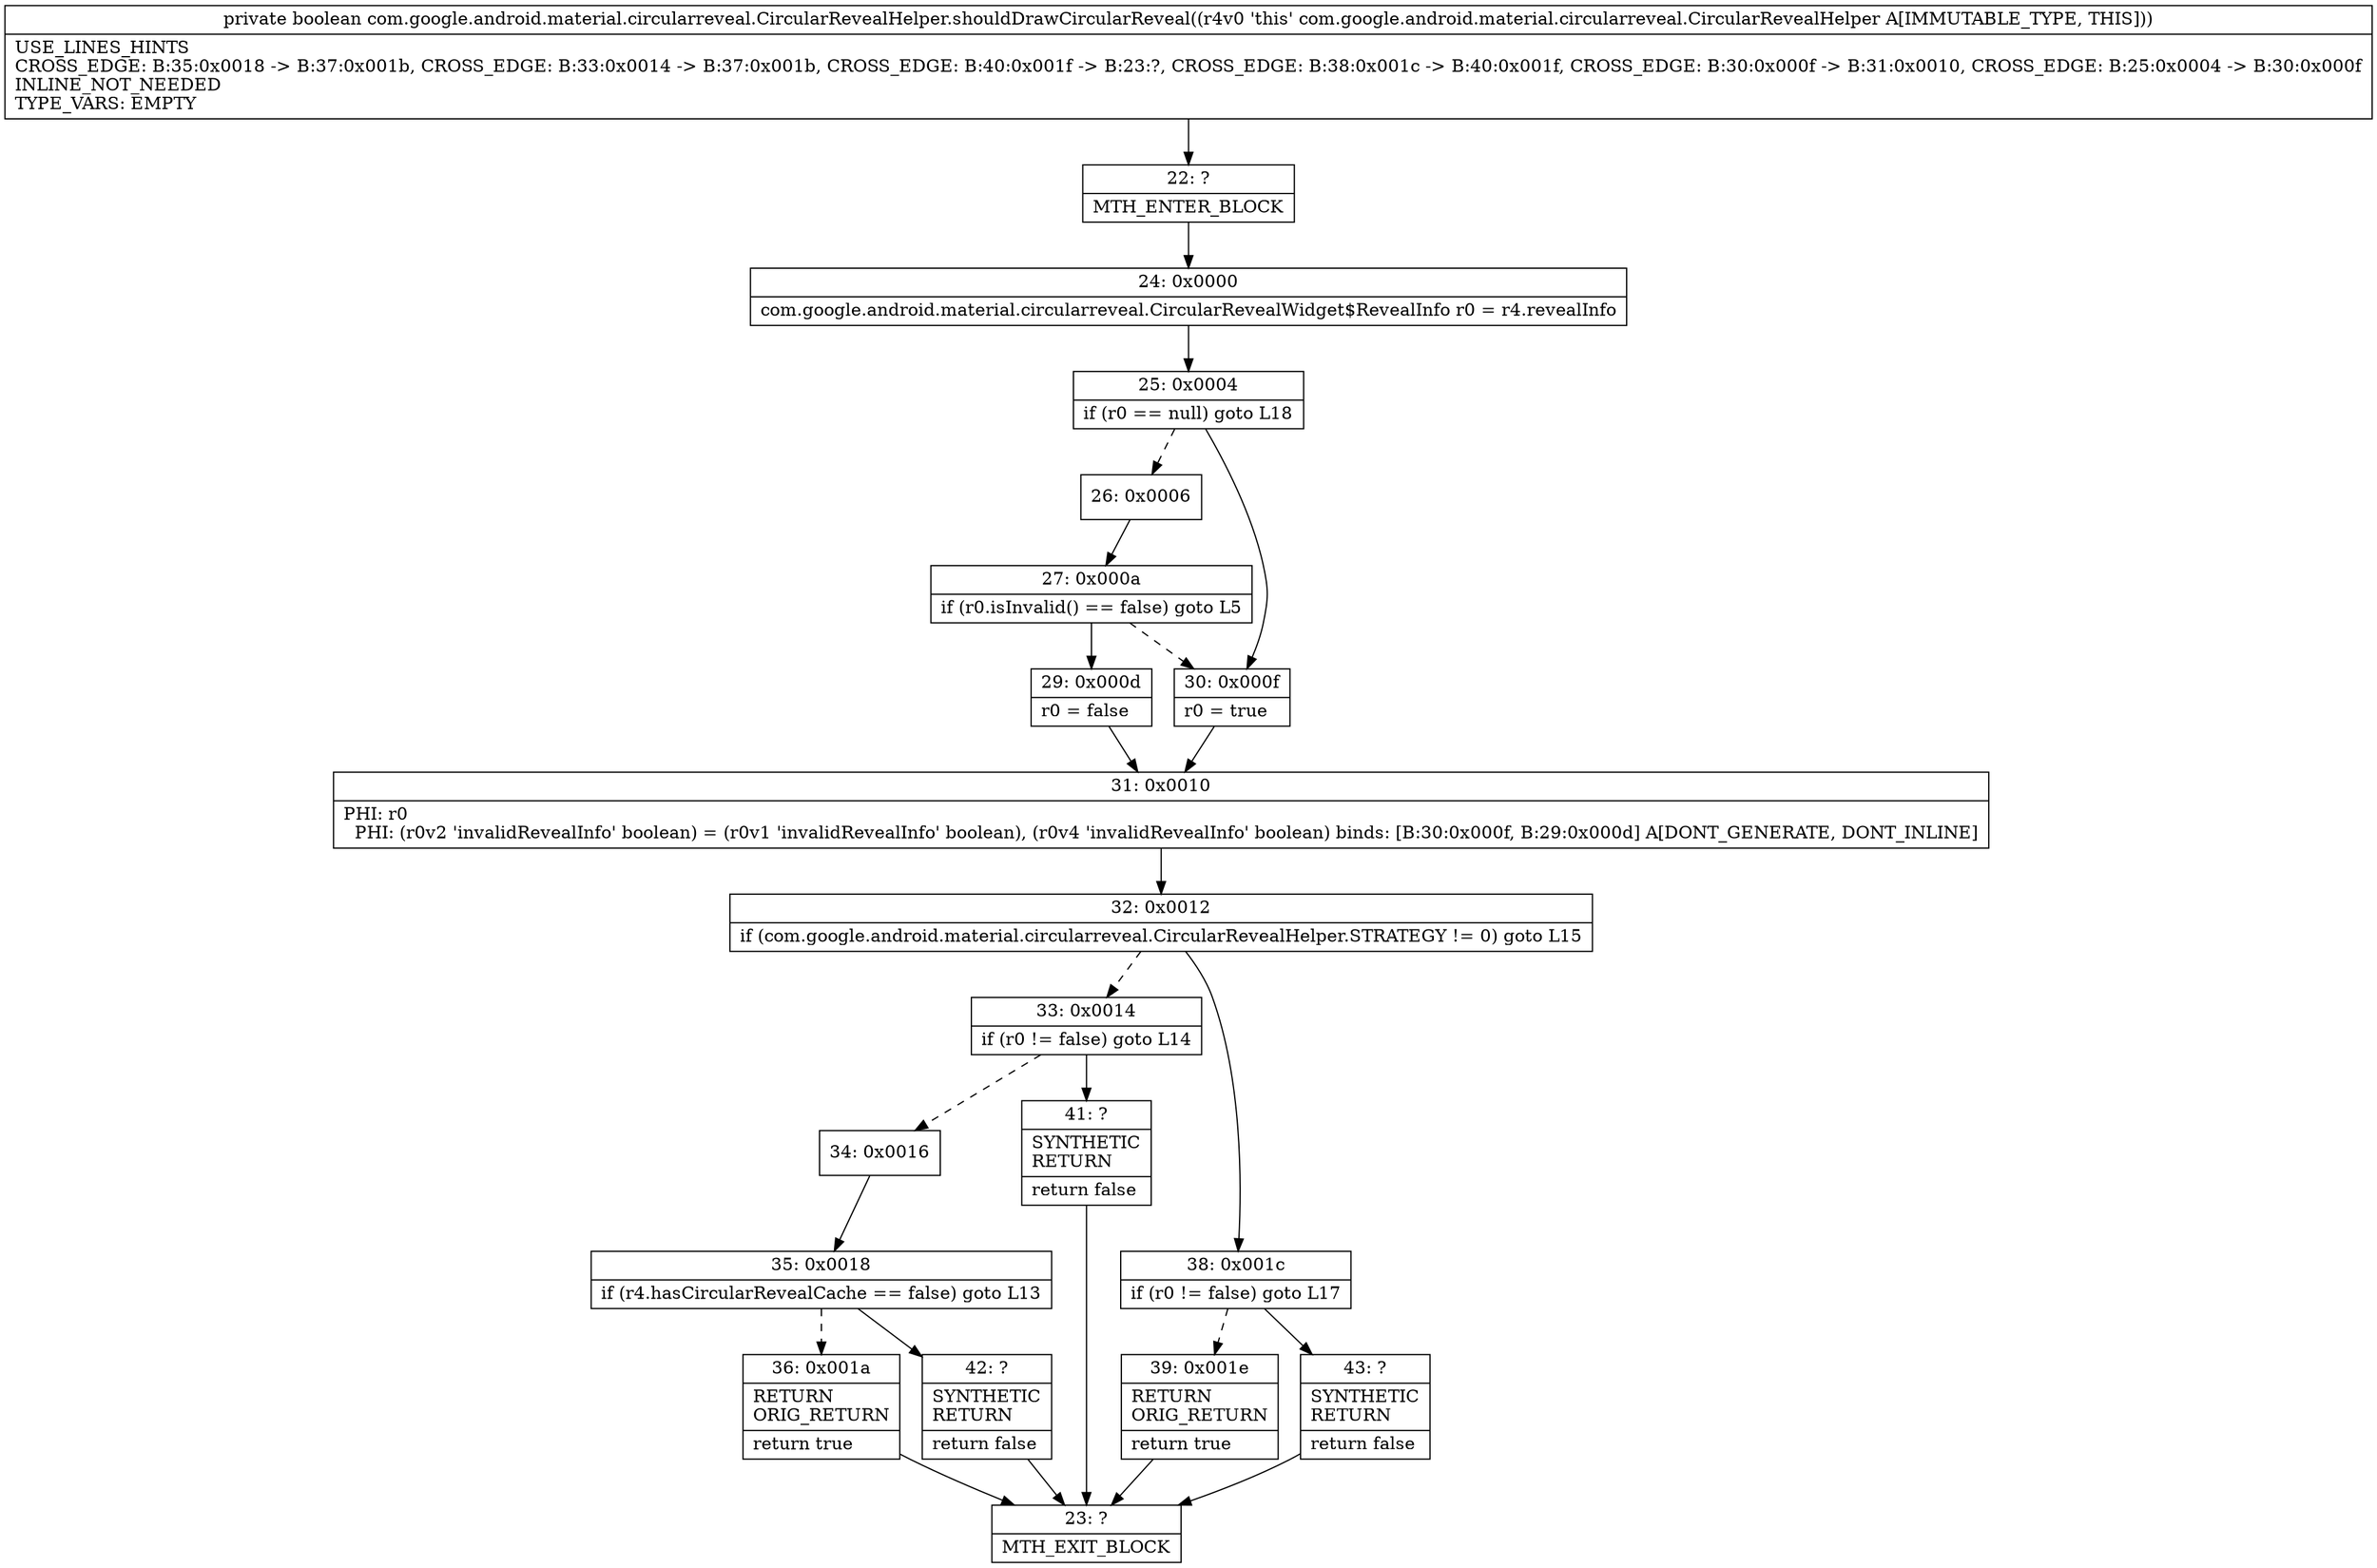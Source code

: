 digraph "CFG forcom.google.android.material.circularreveal.CircularRevealHelper.shouldDrawCircularReveal()Z" {
Node_22 [shape=record,label="{22\:\ ?|MTH_ENTER_BLOCK\l}"];
Node_24 [shape=record,label="{24\:\ 0x0000|com.google.android.material.circularreveal.CircularRevealWidget$RevealInfo r0 = r4.revealInfo\l}"];
Node_25 [shape=record,label="{25\:\ 0x0004|if (r0 == null) goto L18\l}"];
Node_26 [shape=record,label="{26\:\ 0x0006}"];
Node_27 [shape=record,label="{27\:\ 0x000a|if (r0.isInvalid() == false) goto L5\l}"];
Node_29 [shape=record,label="{29\:\ 0x000d|r0 = false\l}"];
Node_31 [shape=record,label="{31\:\ 0x0010|PHI: r0 \l  PHI: (r0v2 'invalidRevealInfo' boolean) = (r0v1 'invalidRevealInfo' boolean), (r0v4 'invalidRevealInfo' boolean) binds: [B:30:0x000f, B:29:0x000d] A[DONT_GENERATE, DONT_INLINE]\l}"];
Node_32 [shape=record,label="{32\:\ 0x0012|if (com.google.android.material.circularreveal.CircularRevealHelper.STRATEGY != 0) goto L15\l}"];
Node_33 [shape=record,label="{33\:\ 0x0014|if (r0 != false) goto L14\l}"];
Node_34 [shape=record,label="{34\:\ 0x0016}"];
Node_35 [shape=record,label="{35\:\ 0x0018|if (r4.hasCircularRevealCache == false) goto L13\l}"];
Node_36 [shape=record,label="{36\:\ 0x001a|RETURN\lORIG_RETURN\l|return true\l}"];
Node_23 [shape=record,label="{23\:\ ?|MTH_EXIT_BLOCK\l}"];
Node_42 [shape=record,label="{42\:\ ?|SYNTHETIC\lRETURN\l|return false\l}"];
Node_41 [shape=record,label="{41\:\ ?|SYNTHETIC\lRETURN\l|return false\l}"];
Node_38 [shape=record,label="{38\:\ 0x001c|if (r0 != false) goto L17\l}"];
Node_39 [shape=record,label="{39\:\ 0x001e|RETURN\lORIG_RETURN\l|return true\l}"];
Node_43 [shape=record,label="{43\:\ ?|SYNTHETIC\lRETURN\l|return false\l}"];
Node_30 [shape=record,label="{30\:\ 0x000f|r0 = true\l}"];
MethodNode[shape=record,label="{private boolean com.google.android.material.circularreveal.CircularRevealHelper.shouldDrawCircularReveal((r4v0 'this' com.google.android.material.circularreveal.CircularRevealHelper A[IMMUTABLE_TYPE, THIS]))  | USE_LINES_HINTS\lCROSS_EDGE: B:35:0x0018 \-\> B:37:0x001b, CROSS_EDGE: B:33:0x0014 \-\> B:37:0x001b, CROSS_EDGE: B:40:0x001f \-\> B:23:?, CROSS_EDGE: B:38:0x001c \-\> B:40:0x001f, CROSS_EDGE: B:30:0x000f \-\> B:31:0x0010, CROSS_EDGE: B:25:0x0004 \-\> B:30:0x000f\lINLINE_NOT_NEEDED\lTYPE_VARS: EMPTY\l}"];
MethodNode -> Node_22;Node_22 -> Node_24;
Node_24 -> Node_25;
Node_25 -> Node_26[style=dashed];
Node_25 -> Node_30;
Node_26 -> Node_27;
Node_27 -> Node_29;
Node_27 -> Node_30[style=dashed];
Node_29 -> Node_31;
Node_31 -> Node_32;
Node_32 -> Node_33[style=dashed];
Node_32 -> Node_38;
Node_33 -> Node_34[style=dashed];
Node_33 -> Node_41;
Node_34 -> Node_35;
Node_35 -> Node_36[style=dashed];
Node_35 -> Node_42;
Node_36 -> Node_23;
Node_42 -> Node_23;
Node_41 -> Node_23;
Node_38 -> Node_39[style=dashed];
Node_38 -> Node_43;
Node_39 -> Node_23;
Node_43 -> Node_23;
Node_30 -> Node_31;
}

